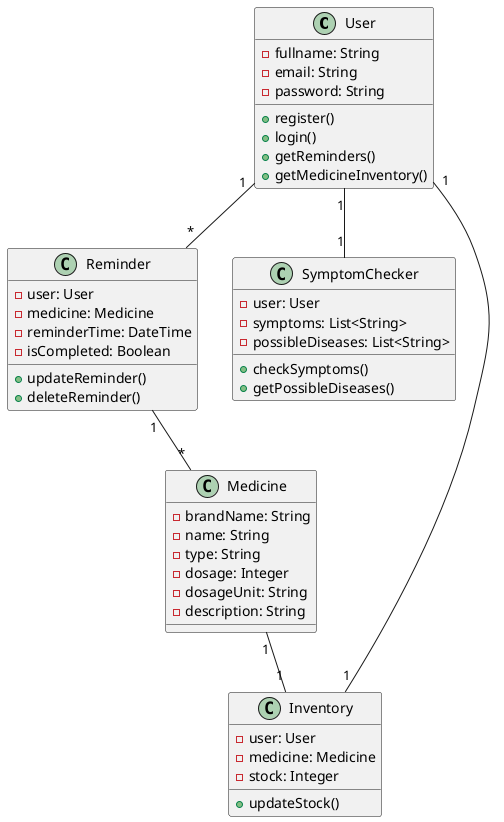 @startuml
class User {
  - fullname: String
  - email: String
  - password: String
  + register()
  + login()
  + getReminders()
  + getMedicineInventory()
}

class Reminder {
  - user: User
  - medicine: Medicine
  - reminderTime: DateTime
  - isCompleted: Boolean
  + updateReminder()
  + deleteReminder()
}

class SymptomChecker {
  - user: User
  - symptoms: List<String>
  - possibleDiseases: List<String>
  + checkSymptoms()
  + getPossibleDiseases()
}

class Medicine {
  - brandName: String
  - name: String
  - type: String
  - dosage: Integer
  - dosageUnit: String
  - description: String
}

class Inventory {
  - user: User
  - medicine: Medicine
  - stock: Integer
  + updateStock()
}

User "1" -- "*" Reminder
User "1" -- "1" SymptomChecker
User "1" -- "1" Inventory
Medicine "1" -- "1" Inventory
Reminder "1" -- "*" Medicine

@enduml